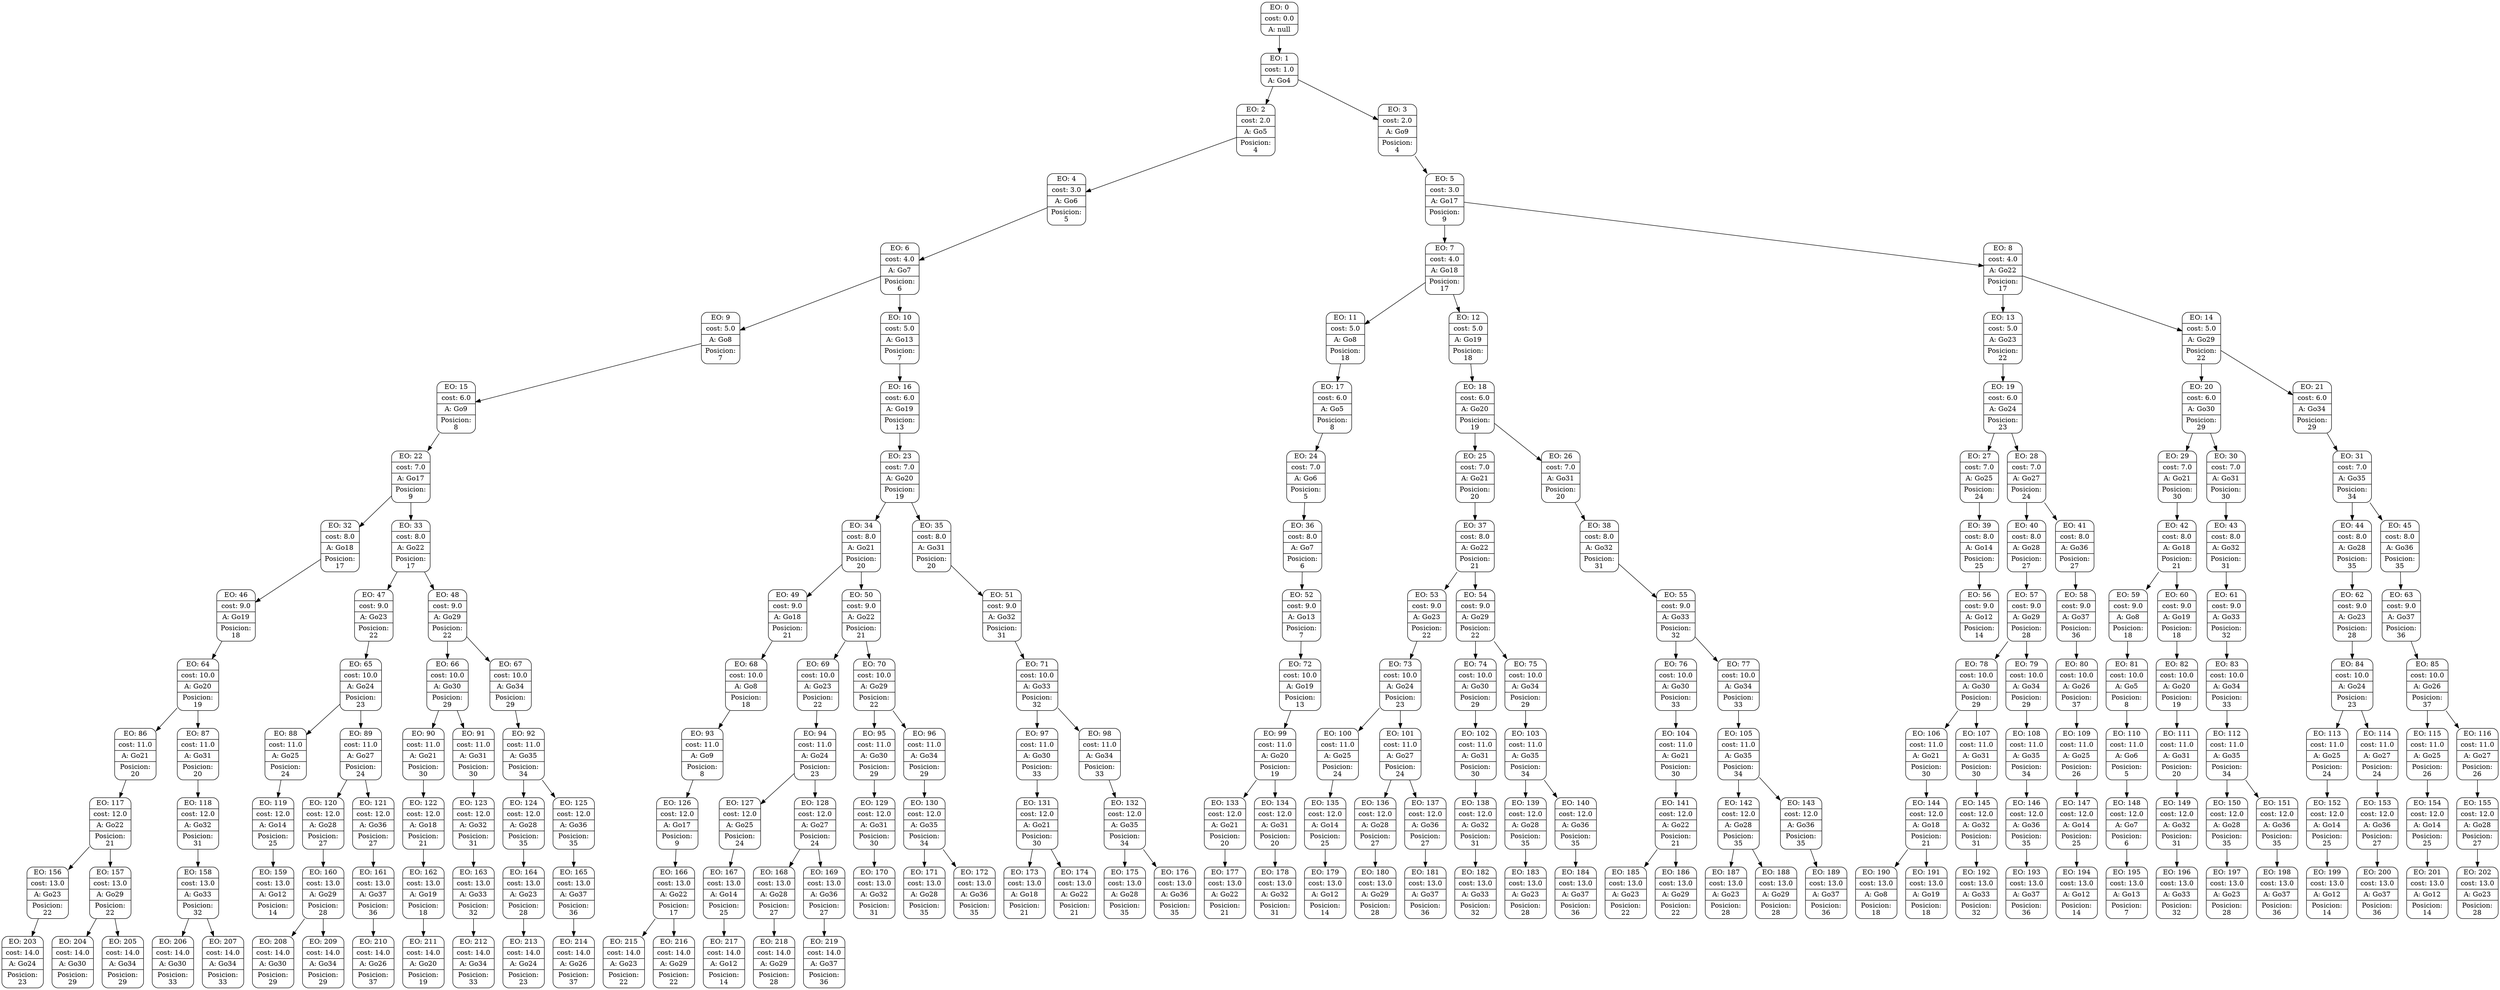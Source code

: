 digraph g {
node [shape = Mrecord];
nodo0[label="{EO: 0|cost: 0.0|A: null}"]
nodo1[label="{EO: 1|cost: 1.0|A: Go4}"]
nodo2[label="{EO: 2|cost: 2.0|A: Go5|Posicion:\n4}"]
nodo4[label="{EO: 4|cost: 3.0|A: Go6|Posicion:\n5}"]
nodo6[label="{EO: 6|cost: 4.0|A: Go7|Posicion:\n6}"]
nodo9[label="{EO: 9|cost: 5.0|A: Go8|Posicion:\n7}"]
nodo15[label="{EO: 15|cost: 6.0|A: Go9|Posicion:\n8}"]
nodo22[label="{EO: 22|cost: 7.0|A: Go17|Posicion:\n9}"]
nodo32[label="{EO: 32|cost: 8.0|A: Go18|Posicion:\n17}"]
nodo46[label="{EO: 46|cost: 9.0|A: Go19|Posicion:\n18}"]
nodo64[label="{EO: 64|cost: 10.0|A: Go20|Posicion:\n19}"]
nodo86[label="{EO: 86|cost: 11.0|A: Go21|Posicion:\n20}"]
nodo117[label="{EO: 117|cost: 12.0|A: Go22|Posicion:\n21}"]
nodo156[label="{EO: 156|cost: 13.0|A: Go23|Posicion:\n22}"]
nodo203[label="{EO: 203|cost: 14.0|A: Go24|Posicion:\n23}"]

nodo156 -> nodo203;

nodo117 -> nodo156;
nodo157[label="{EO: 157|cost: 13.0|A: Go29|Posicion:\n22}"]
nodo204[label="{EO: 204|cost: 14.0|A: Go30|Posicion:\n29}"]

nodo157 -> nodo204;
nodo205[label="{EO: 205|cost: 14.0|A: Go34|Posicion:\n29}"]

nodo157 -> nodo205;

nodo117 -> nodo157;

nodo86 -> nodo117;

nodo64 -> nodo86;
nodo87[label="{EO: 87|cost: 11.0|A: Go31|Posicion:\n20}"]
nodo118[label="{EO: 118|cost: 12.0|A: Go32|Posicion:\n31}"]
nodo158[label="{EO: 158|cost: 13.0|A: Go33|Posicion:\n32}"]
nodo206[label="{EO: 206|cost: 14.0|A: Go30|Posicion:\n33}"]

nodo158 -> nodo206;
nodo207[label="{EO: 207|cost: 14.0|A: Go34|Posicion:\n33}"]

nodo158 -> nodo207;

nodo118 -> nodo158;

nodo87 -> nodo118;

nodo64 -> nodo87;

nodo46 -> nodo64;

nodo32 -> nodo46;

nodo22 -> nodo32;
nodo33[label="{EO: 33|cost: 8.0|A: Go22|Posicion:\n17}"]
nodo47[label="{EO: 47|cost: 9.0|A: Go23|Posicion:\n22}"]
nodo65[label="{EO: 65|cost: 10.0|A: Go24|Posicion:\n23}"]
nodo88[label="{EO: 88|cost: 11.0|A: Go25|Posicion:\n24}"]
nodo119[label="{EO: 119|cost: 12.0|A: Go14|Posicion:\n25}"]
nodo159[label="{EO: 159|cost: 13.0|A: Go12|Posicion:\n14}"]

nodo119 -> nodo159;

nodo88 -> nodo119;

nodo65 -> nodo88;
nodo89[label="{EO: 89|cost: 11.0|A: Go27|Posicion:\n24}"]
nodo120[label="{EO: 120|cost: 12.0|A: Go28|Posicion:\n27}"]
nodo160[label="{EO: 160|cost: 13.0|A: Go29|Posicion:\n28}"]
nodo208[label="{EO: 208|cost: 14.0|A: Go30|Posicion:\n29}"]

nodo160 -> nodo208;
nodo209[label="{EO: 209|cost: 14.0|A: Go34|Posicion:\n29}"]

nodo160 -> nodo209;

nodo120 -> nodo160;

nodo89 -> nodo120;
nodo121[label="{EO: 121|cost: 12.0|A: Go36|Posicion:\n27}"]
nodo161[label="{EO: 161|cost: 13.0|A: Go37|Posicion:\n36}"]
nodo210[label="{EO: 210|cost: 14.0|A: Go26|Posicion:\n37}"]

nodo161 -> nodo210;

nodo121 -> nodo161;

nodo89 -> nodo121;

nodo65 -> nodo89;

nodo47 -> nodo65;

nodo33 -> nodo47;
nodo48[label="{EO: 48|cost: 9.0|A: Go29|Posicion:\n22}"]
nodo66[label="{EO: 66|cost: 10.0|A: Go30|Posicion:\n29}"]
nodo90[label="{EO: 90|cost: 11.0|A: Go21|Posicion:\n30}"]
nodo122[label="{EO: 122|cost: 12.0|A: Go18|Posicion:\n21}"]
nodo162[label="{EO: 162|cost: 13.0|A: Go19|Posicion:\n18}"]
nodo211[label="{EO: 211|cost: 14.0|A: Go20|Posicion:\n19}"]

nodo162 -> nodo211;

nodo122 -> nodo162;

nodo90 -> nodo122;

nodo66 -> nodo90;
nodo91[label="{EO: 91|cost: 11.0|A: Go31|Posicion:\n30}"]
nodo123[label="{EO: 123|cost: 12.0|A: Go32|Posicion:\n31}"]
nodo163[label="{EO: 163|cost: 13.0|A: Go33|Posicion:\n32}"]
nodo212[label="{EO: 212|cost: 14.0|A: Go34|Posicion:\n33}"]

nodo163 -> nodo212;

nodo123 -> nodo163;

nodo91 -> nodo123;

nodo66 -> nodo91;

nodo48 -> nodo66;
nodo67[label="{EO: 67|cost: 10.0|A: Go34|Posicion:\n29}"]
nodo92[label="{EO: 92|cost: 11.0|A: Go35|Posicion:\n34}"]
nodo124[label="{EO: 124|cost: 12.0|A: Go28|Posicion:\n35}"]
nodo164[label="{EO: 164|cost: 13.0|A: Go23|Posicion:\n28}"]
nodo213[label="{EO: 213|cost: 14.0|A: Go24|Posicion:\n23}"]

nodo164 -> nodo213;

nodo124 -> nodo164;

nodo92 -> nodo124;
nodo125[label="{EO: 125|cost: 12.0|A: Go36|Posicion:\n35}"]
nodo165[label="{EO: 165|cost: 13.0|A: Go37|Posicion:\n36}"]
nodo214[label="{EO: 214|cost: 14.0|A: Go26|Posicion:\n37}"]

nodo165 -> nodo214;

nodo125 -> nodo165;

nodo92 -> nodo125;

nodo67 -> nodo92;

nodo48 -> nodo67;

nodo33 -> nodo48;

nodo22 -> nodo33;

nodo15 -> nodo22;

nodo9 -> nodo15;

nodo6 -> nodo9;
nodo10[label="{EO: 10|cost: 5.0|A: Go13|Posicion:\n7}"]
nodo16[label="{EO: 16|cost: 6.0|A: Go19|Posicion:\n13}"]
nodo23[label="{EO: 23|cost: 7.0|A: Go20|Posicion:\n19}"]
nodo34[label="{EO: 34|cost: 8.0|A: Go21|Posicion:\n20}"]
nodo49[label="{EO: 49|cost: 9.0|A: Go18|Posicion:\n21}"]
nodo68[label="{EO: 68|cost: 10.0|A: Go8|Posicion:\n18}"]
nodo93[label="{EO: 93|cost: 11.0|A: Go9|Posicion:\n8}"]
nodo126[label="{EO: 126|cost: 12.0|A: Go17|Posicion:\n9}"]
nodo166[label="{EO: 166|cost: 13.0|A: Go22|Posicion:\n17}"]
nodo215[label="{EO: 215|cost: 14.0|A: Go23|Posicion:\n22}"]

nodo166 -> nodo215;
nodo216[label="{EO: 216|cost: 14.0|A: Go29|Posicion:\n22}"]

nodo166 -> nodo216;

nodo126 -> nodo166;

nodo93 -> nodo126;

nodo68 -> nodo93;

nodo49 -> nodo68;

nodo34 -> nodo49;
nodo50[label="{EO: 50|cost: 9.0|A: Go22|Posicion:\n21}"]
nodo69[label="{EO: 69|cost: 10.0|A: Go23|Posicion:\n22}"]
nodo94[label="{EO: 94|cost: 11.0|A: Go24|Posicion:\n23}"]
nodo127[label="{EO: 127|cost: 12.0|A: Go25|Posicion:\n24}"]
nodo167[label="{EO: 167|cost: 13.0|A: Go14|Posicion:\n25}"]
nodo217[label="{EO: 217|cost: 14.0|A: Go12|Posicion:\n14}"]

nodo167 -> nodo217;

nodo127 -> nodo167;

nodo94 -> nodo127;
nodo128[label="{EO: 128|cost: 12.0|A: Go27|Posicion:\n24}"]
nodo168[label="{EO: 168|cost: 13.0|A: Go28|Posicion:\n27}"]
nodo218[label="{EO: 218|cost: 14.0|A: Go29|Posicion:\n28}"]

nodo168 -> nodo218;

nodo128 -> nodo168;
nodo169[label="{EO: 169|cost: 13.0|A: Go36|Posicion:\n27}"]
nodo219[label="{EO: 219|cost: 14.0|A: Go37|Posicion:\n36}"]

nodo169 -> nodo219;

nodo128 -> nodo169;

nodo94 -> nodo128;

nodo69 -> nodo94;

nodo50 -> nodo69;
nodo70[label="{EO: 70|cost: 10.0|A: Go29|Posicion:\n22}"]
nodo95[label="{EO: 95|cost: 11.0|A: Go30|Posicion:\n29}"]
nodo129[label="{EO: 129|cost: 12.0|A: Go31|Posicion:\n30}"]
nodo170[label="{EO: 170|cost: 13.0|A: Go32|Posicion:\n31}"]

nodo129 -> nodo170;

nodo95 -> nodo129;

nodo70 -> nodo95;
nodo96[label="{EO: 96|cost: 11.0|A: Go34|Posicion:\n29}"]
nodo130[label="{EO: 130|cost: 12.0|A: Go35|Posicion:\n34}"]
nodo171[label="{EO: 171|cost: 13.0|A: Go28|Posicion:\n35}"]

nodo130 -> nodo171;
nodo172[label="{EO: 172|cost: 13.0|A: Go36|Posicion:\n35}"]

nodo130 -> nodo172;

nodo96 -> nodo130;

nodo70 -> nodo96;

nodo50 -> nodo70;

nodo34 -> nodo50;

nodo23 -> nodo34;
nodo35[label="{EO: 35|cost: 8.0|A: Go31|Posicion:\n20}"]
nodo51[label="{EO: 51|cost: 9.0|A: Go32|Posicion:\n31}"]
nodo71[label="{EO: 71|cost: 10.0|A: Go33|Posicion:\n32}"]
nodo97[label="{EO: 97|cost: 11.0|A: Go30|Posicion:\n33}"]
nodo131[label="{EO: 131|cost: 12.0|A: Go21|Posicion:\n30}"]
nodo173[label="{EO: 173|cost: 13.0|A: Go18|Posicion:\n21}"]

nodo131 -> nodo173;
nodo174[label="{EO: 174|cost: 13.0|A: Go22|Posicion:\n21}"]

nodo131 -> nodo174;

nodo97 -> nodo131;

nodo71 -> nodo97;
nodo98[label="{EO: 98|cost: 11.0|A: Go34|Posicion:\n33}"]
nodo132[label="{EO: 132|cost: 12.0|A: Go35|Posicion:\n34}"]
nodo175[label="{EO: 175|cost: 13.0|A: Go28|Posicion:\n35}"]

nodo132 -> nodo175;
nodo176[label="{EO: 176|cost: 13.0|A: Go36|Posicion:\n35}"]

nodo132 -> nodo176;

nodo98 -> nodo132;

nodo71 -> nodo98;

nodo51 -> nodo71;

nodo35 -> nodo51;

nodo23 -> nodo35;

nodo16 -> nodo23;

nodo10 -> nodo16;

nodo6 -> nodo10;

nodo4 -> nodo6;

nodo2 -> nodo4;

nodo1 -> nodo2;
nodo3[label="{EO: 3|cost: 2.0|A: Go9|Posicion:\n4}"]
nodo5[label="{EO: 5|cost: 3.0|A: Go17|Posicion:\n9}"]
nodo7[label="{EO: 7|cost: 4.0|A: Go18|Posicion:\n17}"]
nodo11[label="{EO: 11|cost: 5.0|A: Go8|Posicion:\n18}"]
nodo17[label="{EO: 17|cost: 6.0|A: Go5|Posicion:\n8}"]
nodo24[label="{EO: 24|cost: 7.0|A: Go6|Posicion:\n5}"]
nodo36[label="{EO: 36|cost: 8.0|A: Go7|Posicion:\n6}"]
nodo52[label="{EO: 52|cost: 9.0|A: Go13|Posicion:\n7}"]
nodo72[label="{EO: 72|cost: 10.0|A: Go19|Posicion:\n13}"]
nodo99[label="{EO: 99|cost: 11.0|A: Go20|Posicion:\n19}"]
nodo133[label="{EO: 133|cost: 12.0|A: Go21|Posicion:\n20}"]
nodo177[label="{EO: 177|cost: 13.0|A: Go22|Posicion:\n21}"]

nodo133 -> nodo177;

nodo99 -> nodo133;
nodo134[label="{EO: 134|cost: 12.0|A: Go31|Posicion:\n20}"]
nodo178[label="{EO: 178|cost: 13.0|A: Go32|Posicion:\n31}"]

nodo134 -> nodo178;

nodo99 -> nodo134;

nodo72 -> nodo99;

nodo52 -> nodo72;

nodo36 -> nodo52;

nodo24 -> nodo36;

nodo17 -> nodo24;

nodo11 -> nodo17;

nodo7 -> nodo11;
nodo12[label="{EO: 12|cost: 5.0|A: Go19|Posicion:\n18}"]
nodo18[label="{EO: 18|cost: 6.0|A: Go20|Posicion:\n19}"]
nodo25[label="{EO: 25|cost: 7.0|A: Go21|Posicion:\n20}"]
nodo37[label="{EO: 37|cost: 8.0|A: Go22|Posicion:\n21}"]
nodo53[label="{EO: 53|cost: 9.0|A: Go23|Posicion:\n22}"]
nodo73[label="{EO: 73|cost: 10.0|A: Go24|Posicion:\n23}"]
nodo100[label="{EO: 100|cost: 11.0|A: Go25|Posicion:\n24}"]
nodo135[label="{EO: 135|cost: 12.0|A: Go14|Posicion:\n25}"]
nodo179[label="{EO: 179|cost: 13.0|A: Go12|Posicion:\n14}"]

nodo135 -> nodo179;

nodo100 -> nodo135;

nodo73 -> nodo100;
nodo101[label="{EO: 101|cost: 11.0|A: Go27|Posicion:\n24}"]
nodo136[label="{EO: 136|cost: 12.0|A: Go28|Posicion:\n27}"]
nodo180[label="{EO: 180|cost: 13.0|A: Go29|Posicion:\n28}"]

nodo136 -> nodo180;

nodo101 -> nodo136;
nodo137[label="{EO: 137|cost: 12.0|A: Go36|Posicion:\n27}"]
nodo181[label="{EO: 181|cost: 13.0|A: Go37|Posicion:\n36}"]

nodo137 -> nodo181;

nodo101 -> nodo137;

nodo73 -> nodo101;

nodo53 -> nodo73;

nodo37 -> nodo53;
nodo54[label="{EO: 54|cost: 9.0|A: Go29|Posicion:\n22}"]
nodo74[label="{EO: 74|cost: 10.0|A: Go30|Posicion:\n29}"]
nodo102[label="{EO: 102|cost: 11.0|A: Go31|Posicion:\n30}"]
nodo138[label="{EO: 138|cost: 12.0|A: Go32|Posicion:\n31}"]
nodo182[label="{EO: 182|cost: 13.0|A: Go33|Posicion:\n32}"]

nodo138 -> nodo182;

nodo102 -> nodo138;

nodo74 -> nodo102;

nodo54 -> nodo74;
nodo75[label="{EO: 75|cost: 10.0|A: Go34|Posicion:\n29}"]
nodo103[label="{EO: 103|cost: 11.0|A: Go35|Posicion:\n34}"]
nodo139[label="{EO: 139|cost: 12.0|A: Go28|Posicion:\n35}"]
nodo183[label="{EO: 183|cost: 13.0|A: Go23|Posicion:\n28}"]

nodo139 -> nodo183;

nodo103 -> nodo139;
nodo140[label="{EO: 140|cost: 12.0|A: Go36|Posicion:\n35}"]
nodo184[label="{EO: 184|cost: 13.0|A: Go37|Posicion:\n36}"]

nodo140 -> nodo184;

nodo103 -> nodo140;

nodo75 -> nodo103;

nodo54 -> nodo75;

nodo37 -> nodo54;

nodo25 -> nodo37;

nodo18 -> nodo25;
nodo26[label="{EO: 26|cost: 7.0|A: Go31|Posicion:\n20}"]
nodo38[label="{EO: 38|cost: 8.0|A: Go32|Posicion:\n31}"]
nodo55[label="{EO: 55|cost: 9.0|A: Go33|Posicion:\n32}"]
nodo76[label="{EO: 76|cost: 10.0|A: Go30|Posicion:\n33}"]
nodo104[label="{EO: 104|cost: 11.0|A: Go21|Posicion:\n30}"]
nodo141[label="{EO: 141|cost: 12.0|A: Go22|Posicion:\n21}"]
nodo185[label="{EO: 185|cost: 13.0|A: Go23|Posicion:\n22}"]

nodo141 -> nodo185;
nodo186[label="{EO: 186|cost: 13.0|A: Go29|Posicion:\n22}"]

nodo141 -> nodo186;

nodo104 -> nodo141;

nodo76 -> nodo104;

nodo55 -> nodo76;
nodo77[label="{EO: 77|cost: 10.0|A: Go34|Posicion:\n33}"]
nodo105[label="{EO: 105|cost: 11.0|A: Go35|Posicion:\n34}"]
nodo142[label="{EO: 142|cost: 12.0|A: Go28|Posicion:\n35}"]
nodo187[label="{EO: 187|cost: 13.0|A: Go23|Posicion:\n28}"]

nodo142 -> nodo187;
nodo188[label="{EO: 188|cost: 13.0|A: Go29|Posicion:\n28}"]

nodo142 -> nodo188;

nodo105 -> nodo142;
nodo143[label="{EO: 143|cost: 12.0|A: Go36|Posicion:\n35}"]
nodo189[label="{EO: 189|cost: 13.0|A: Go37|Posicion:\n36}"]

nodo143 -> nodo189;

nodo105 -> nodo143;

nodo77 -> nodo105;

nodo55 -> nodo77;

nodo38 -> nodo55;

nodo26 -> nodo38;

nodo18 -> nodo26;

nodo12 -> nodo18;

nodo7 -> nodo12;

nodo5 -> nodo7;
nodo8[label="{EO: 8|cost: 4.0|A: Go22|Posicion:\n17}"]
nodo13[label="{EO: 13|cost: 5.0|A: Go23|Posicion:\n22}"]
nodo19[label="{EO: 19|cost: 6.0|A: Go24|Posicion:\n23}"]
nodo27[label="{EO: 27|cost: 7.0|A: Go25|Posicion:\n24}"]
nodo39[label="{EO: 39|cost: 8.0|A: Go14|Posicion:\n25}"]
nodo56[label="{EO: 56|cost: 9.0|A: Go12|Posicion:\n14}"]

nodo39 -> nodo56;

nodo27 -> nodo39;

nodo19 -> nodo27;
nodo28[label="{EO: 28|cost: 7.0|A: Go27|Posicion:\n24}"]
nodo40[label="{EO: 40|cost: 8.0|A: Go28|Posicion:\n27}"]
nodo57[label="{EO: 57|cost: 9.0|A: Go29|Posicion:\n28}"]
nodo78[label="{EO: 78|cost: 10.0|A: Go30|Posicion:\n29}"]
nodo106[label="{EO: 106|cost: 11.0|A: Go21|Posicion:\n30}"]
nodo144[label="{EO: 144|cost: 12.0|A: Go18|Posicion:\n21}"]
nodo190[label="{EO: 190|cost: 13.0|A: Go8|Posicion:\n18}"]

nodo144 -> nodo190;
nodo191[label="{EO: 191|cost: 13.0|A: Go19|Posicion:\n18}"]

nodo144 -> nodo191;

nodo106 -> nodo144;

nodo78 -> nodo106;
nodo107[label="{EO: 107|cost: 11.0|A: Go31|Posicion:\n30}"]
nodo145[label="{EO: 145|cost: 12.0|A: Go32|Posicion:\n31}"]
nodo192[label="{EO: 192|cost: 13.0|A: Go33|Posicion:\n32}"]

nodo145 -> nodo192;

nodo107 -> nodo145;

nodo78 -> nodo107;

nodo57 -> nodo78;
nodo79[label="{EO: 79|cost: 10.0|A: Go34|Posicion:\n29}"]
nodo108[label="{EO: 108|cost: 11.0|A: Go35|Posicion:\n34}"]
nodo146[label="{EO: 146|cost: 12.0|A: Go36|Posicion:\n35}"]
nodo193[label="{EO: 193|cost: 13.0|A: Go37|Posicion:\n36}"]

nodo146 -> nodo193;

nodo108 -> nodo146;

nodo79 -> nodo108;

nodo57 -> nodo79;

nodo40 -> nodo57;

nodo28 -> nodo40;
nodo41[label="{EO: 41|cost: 8.0|A: Go36|Posicion:\n27}"]
nodo58[label="{EO: 58|cost: 9.0|A: Go37|Posicion:\n36}"]
nodo80[label="{EO: 80|cost: 10.0|A: Go26|Posicion:\n37}"]
nodo109[label="{EO: 109|cost: 11.0|A: Go25|Posicion:\n26}"]
nodo147[label="{EO: 147|cost: 12.0|A: Go14|Posicion:\n25}"]
nodo194[label="{EO: 194|cost: 13.0|A: Go12|Posicion:\n14}"]

nodo147 -> nodo194;

nodo109 -> nodo147;

nodo80 -> nodo109;

nodo58 -> nodo80;

nodo41 -> nodo58;

nodo28 -> nodo41;

nodo19 -> nodo28;

nodo13 -> nodo19;

nodo8 -> nodo13;
nodo14[label="{EO: 14|cost: 5.0|A: Go29|Posicion:\n22}"]
nodo20[label="{EO: 20|cost: 6.0|A: Go30|Posicion:\n29}"]
nodo29[label="{EO: 29|cost: 7.0|A: Go21|Posicion:\n30}"]
nodo42[label="{EO: 42|cost: 8.0|A: Go18|Posicion:\n21}"]
nodo59[label="{EO: 59|cost: 9.0|A: Go8|Posicion:\n18}"]
nodo81[label="{EO: 81|cost: 10.0|A: Go5|Posicion:\n8}"]
nodo110[label="{EO: 110|cost: 11.0|A: Go6|Posicion:\n5}"]
nodo148[label="{EO: 148|cost: 12.0|A: Go7|Posicion:\n6}"]
nodo195[label="{EO: 195|cost: 13.0|A: Go13|Posicion:\n7}"]

nodo148 -> nodo195;

nodo110 -> nodo148;

nodo81 -> nodo110;

nodo59 -> nodo81;

nodo42 -> nodo59;
nodo60[label="{EO: 60|cost: 9.0|A: Go19|Posicion:\n18}"]
nodo82[label="{EO: 82|cost: 10.0|A: Go20|Posicion:\n19}"]
nodo111[label="{EO: 111|cost: 11.0|A: Go31|Posicion:\n20}"]
nodo149[label="{EO: 149|cost: 12.0|A: Go32|Posicion:\n31}"]
nodo196[label="{EO: 196|cost: 13.0|A: Go33|Posicion:\n32}"]

nodo149 -> nodo196;

nodo111 -> nodo149;

nodo82 -> nodo111;

nodo60 -> nodo82;

nodo42 -> nodo60;

nodo29 -> nodo42;

nodo20 -> nodo29;
nodo30[label="{EO: 30|cost: 7.0|A: Go31|Posicion:\n30}"]
nodo43[label="{EO: 43|cost: 8.0|A: Go32|Posicion:\n31}"]
nodo61[label="{EO: 61|cost: 9.0|A: Go33|Posicion:\n32}"]
nodo83[label="{EO: 83|cost: 10.0|A: Go34|Posicion:\n33}"]
nodo112[label="{EO: 112|cost: 11.0|A: Go35|Posicion:\n34}"]
nodo150[label="{EO: 150|cost: 12.0|A: Go28|Posicion:\n35}"]
nodo197[label="{EO: 197|cost: 13.0|A: Go23|Posicion:\n28}"]

nodo150 -> nodo197;

nodo112 -> nodo150;
nodo151[label="{EO: 151|cost: 12.0|A: Go36|Posicion:\n35}"]
nodo198[label="{EO: 198|cost: 13.0|A: Go37|Posicion:\n36}"]

nodo151 -> nodo198;

nodo112 -> nodo151;

nodo83 -> nodo112;

nodo61 -> nodo83;

nodo43 -> nodo61;

nodo30 -> nodo43;

nodo20 -> nodo30;

nodo14 -> nodo20;
nodo21[label="{EO: 21|cost: 6.0|A: Go34|Posicion:\n29}"]
nodo31[label="{EO: 31|cost: 7.0|A: Go35|Posicion:\n34}"]
nodo44[label="{EO: 44|cost: 8.0|A: Go28|Posicion:\n35}"]
nodo62[label="{EO: 62|cost: 9.0|A: Go23|Posicion:\n28}"]
nodo84[label="{EO: 84|cost: 10.0|A: Go24|Posicion:\n23}"]
nodo113[label="{EO: 113|cost: 11.0|A: Go25|Posicion:\n24}"]
nodo152[label="{EO: 152|cost: 12.0|A: Go14|Posicion:\n25}"]
nodo199[label="{EO: 199|cost: 13.0|A: Go12|Posicion:\n14}"]

nodo152 -> nodo199;

nodo113 -> nodo152;

nodo84 -> nodo113;
nodo114[label="{EO: 114|cost: 11.0|A: Go27|Posicion:\n24}"]
nodo153[label="{EO: 153|cost: 12.0|A: Go36|Posicion:\n27}"]
nodo200[label="{EO: 200|cost: 13.0|A: Go37|Posicion:\n36}"]

nodo153 -> nodo200;

nodo114 -> nodo153;

nodo84 -> nodo114;

nodo62 -> nodo84;

nodo44 -> nodo62;

nodo31 -> nodo44;
nodo45[label="{EO: 45|cost: 8.0|A: Go36|Posicion:\n35}"]
nodo63[label="{EO: 63|cost: 9.0|A: Go37|Posicion:\n36}"]
nodo85[label="{EO: 85|cost: 10.0|A: Go26|Posicion:\n37}"]
nodo115[label="{EO: 115|cost: 11.0|A: Go25|Posicion:\n26}"]
nodo154[label="{EO: 154|cost: 12.0|A: Go14|Posicion:\n25}"]
nodo201[label="{EO: 201|cost: 13.0|A: Go12|Posicion:\n14}"]

nodo154 -> nodo201;

nodo115 -> nodo154;

nodo85 -> nodo115;
nodo116[label="{EO: 116|cost: 11.0|A: Go27|Posicion:\n26}"]
nodo155[label="{EO: 155|cost: 12.0|A: Go28|Posicion:\n27}"]
nodo202[label="{EO: 202|cost: 13.0|A: Go23|Posicion:\n28}"]

nodo155 -> nodo202;

nodo116 -> nodo155;

nodo85 -> nodo116;

nodo63 -> nodo85;

nodo45 -> nodo63;

nodo31 -> nodo45;

nodo21 -> nodo31;

nodo14 -> nodo21;

nodo8 -> nodo14;

nodo5 -> nodo8;

nodo3 -> nodo5;

nodo1 -> nodo3;

nodo0 -> nodo1;


}